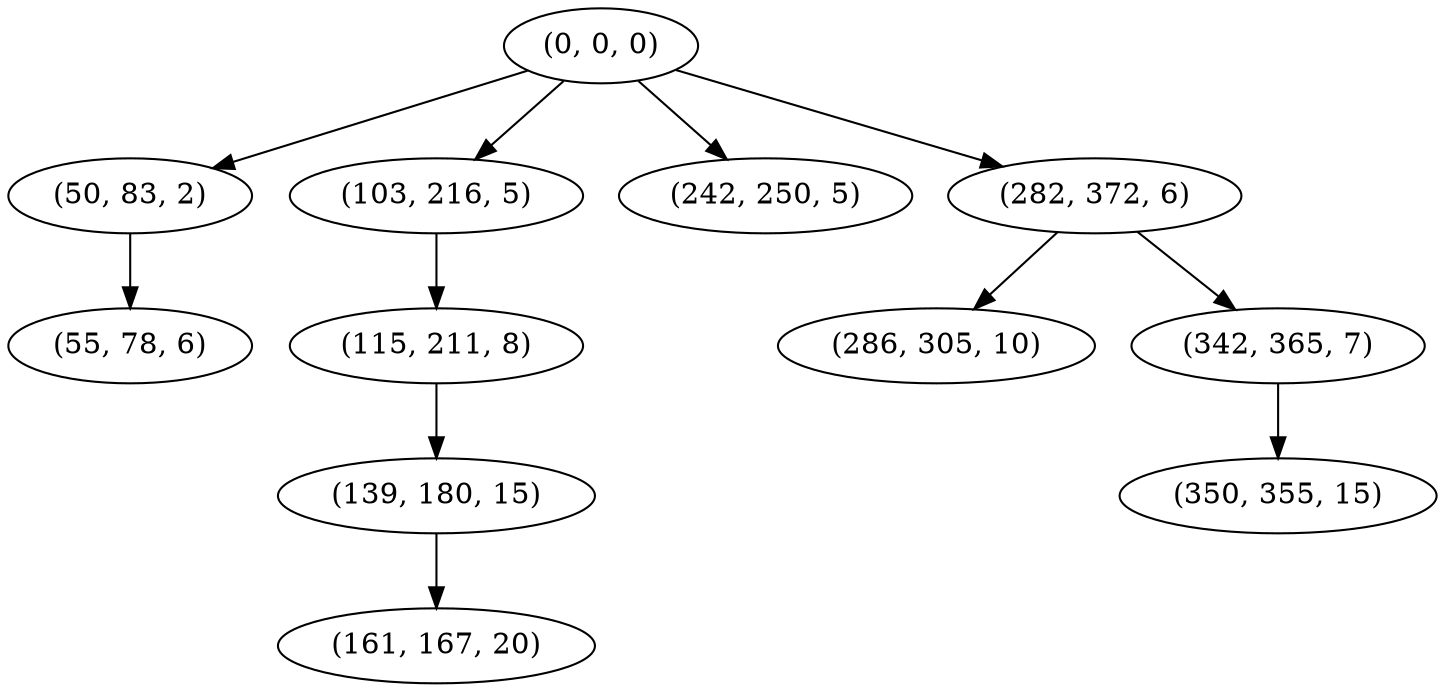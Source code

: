 digraph tree {
    "(0, 0, 0)";
    "(50, 83, 2)";
    "(55, 78, 6)";
    "(103, 216, 5)";
    "(115, 211, 8)";
    "(139, 180, 15)";
    "(161, 167, 20)";
    "(242, 250, 5)";
    "(282, 372, 6)";
    "(286, 305, 10)";
    "(342, 365, 7)";
    "(350, 355, 15)";
    "(0, 0, 0)" -> "(50, 83, 2)";
    "(0, 0, 0)" -> "(103, 216, 5)";
    "(0, 0, 0)" -> "(242, 250, 5)";
    "(0, 0, 0)" -> "(282, 372, 6)";
    "(50, 83, 2)" -> "(55, 78, 6)";
    "(103, 216, 5)" -> "(115, 211, 8)";
    "(115, 211, 8)" -> "(139, 180, 15)";
    "(139, 180, 15)" -> "(161, 167, 20)";
    "(282, 372, 6)" -> "(286, 305, 10)";
    "(282, 372, 6)" -> "(342, 365, 7)";
    "(342, 365, 7)" -> "(350, 355, 15)";
}
